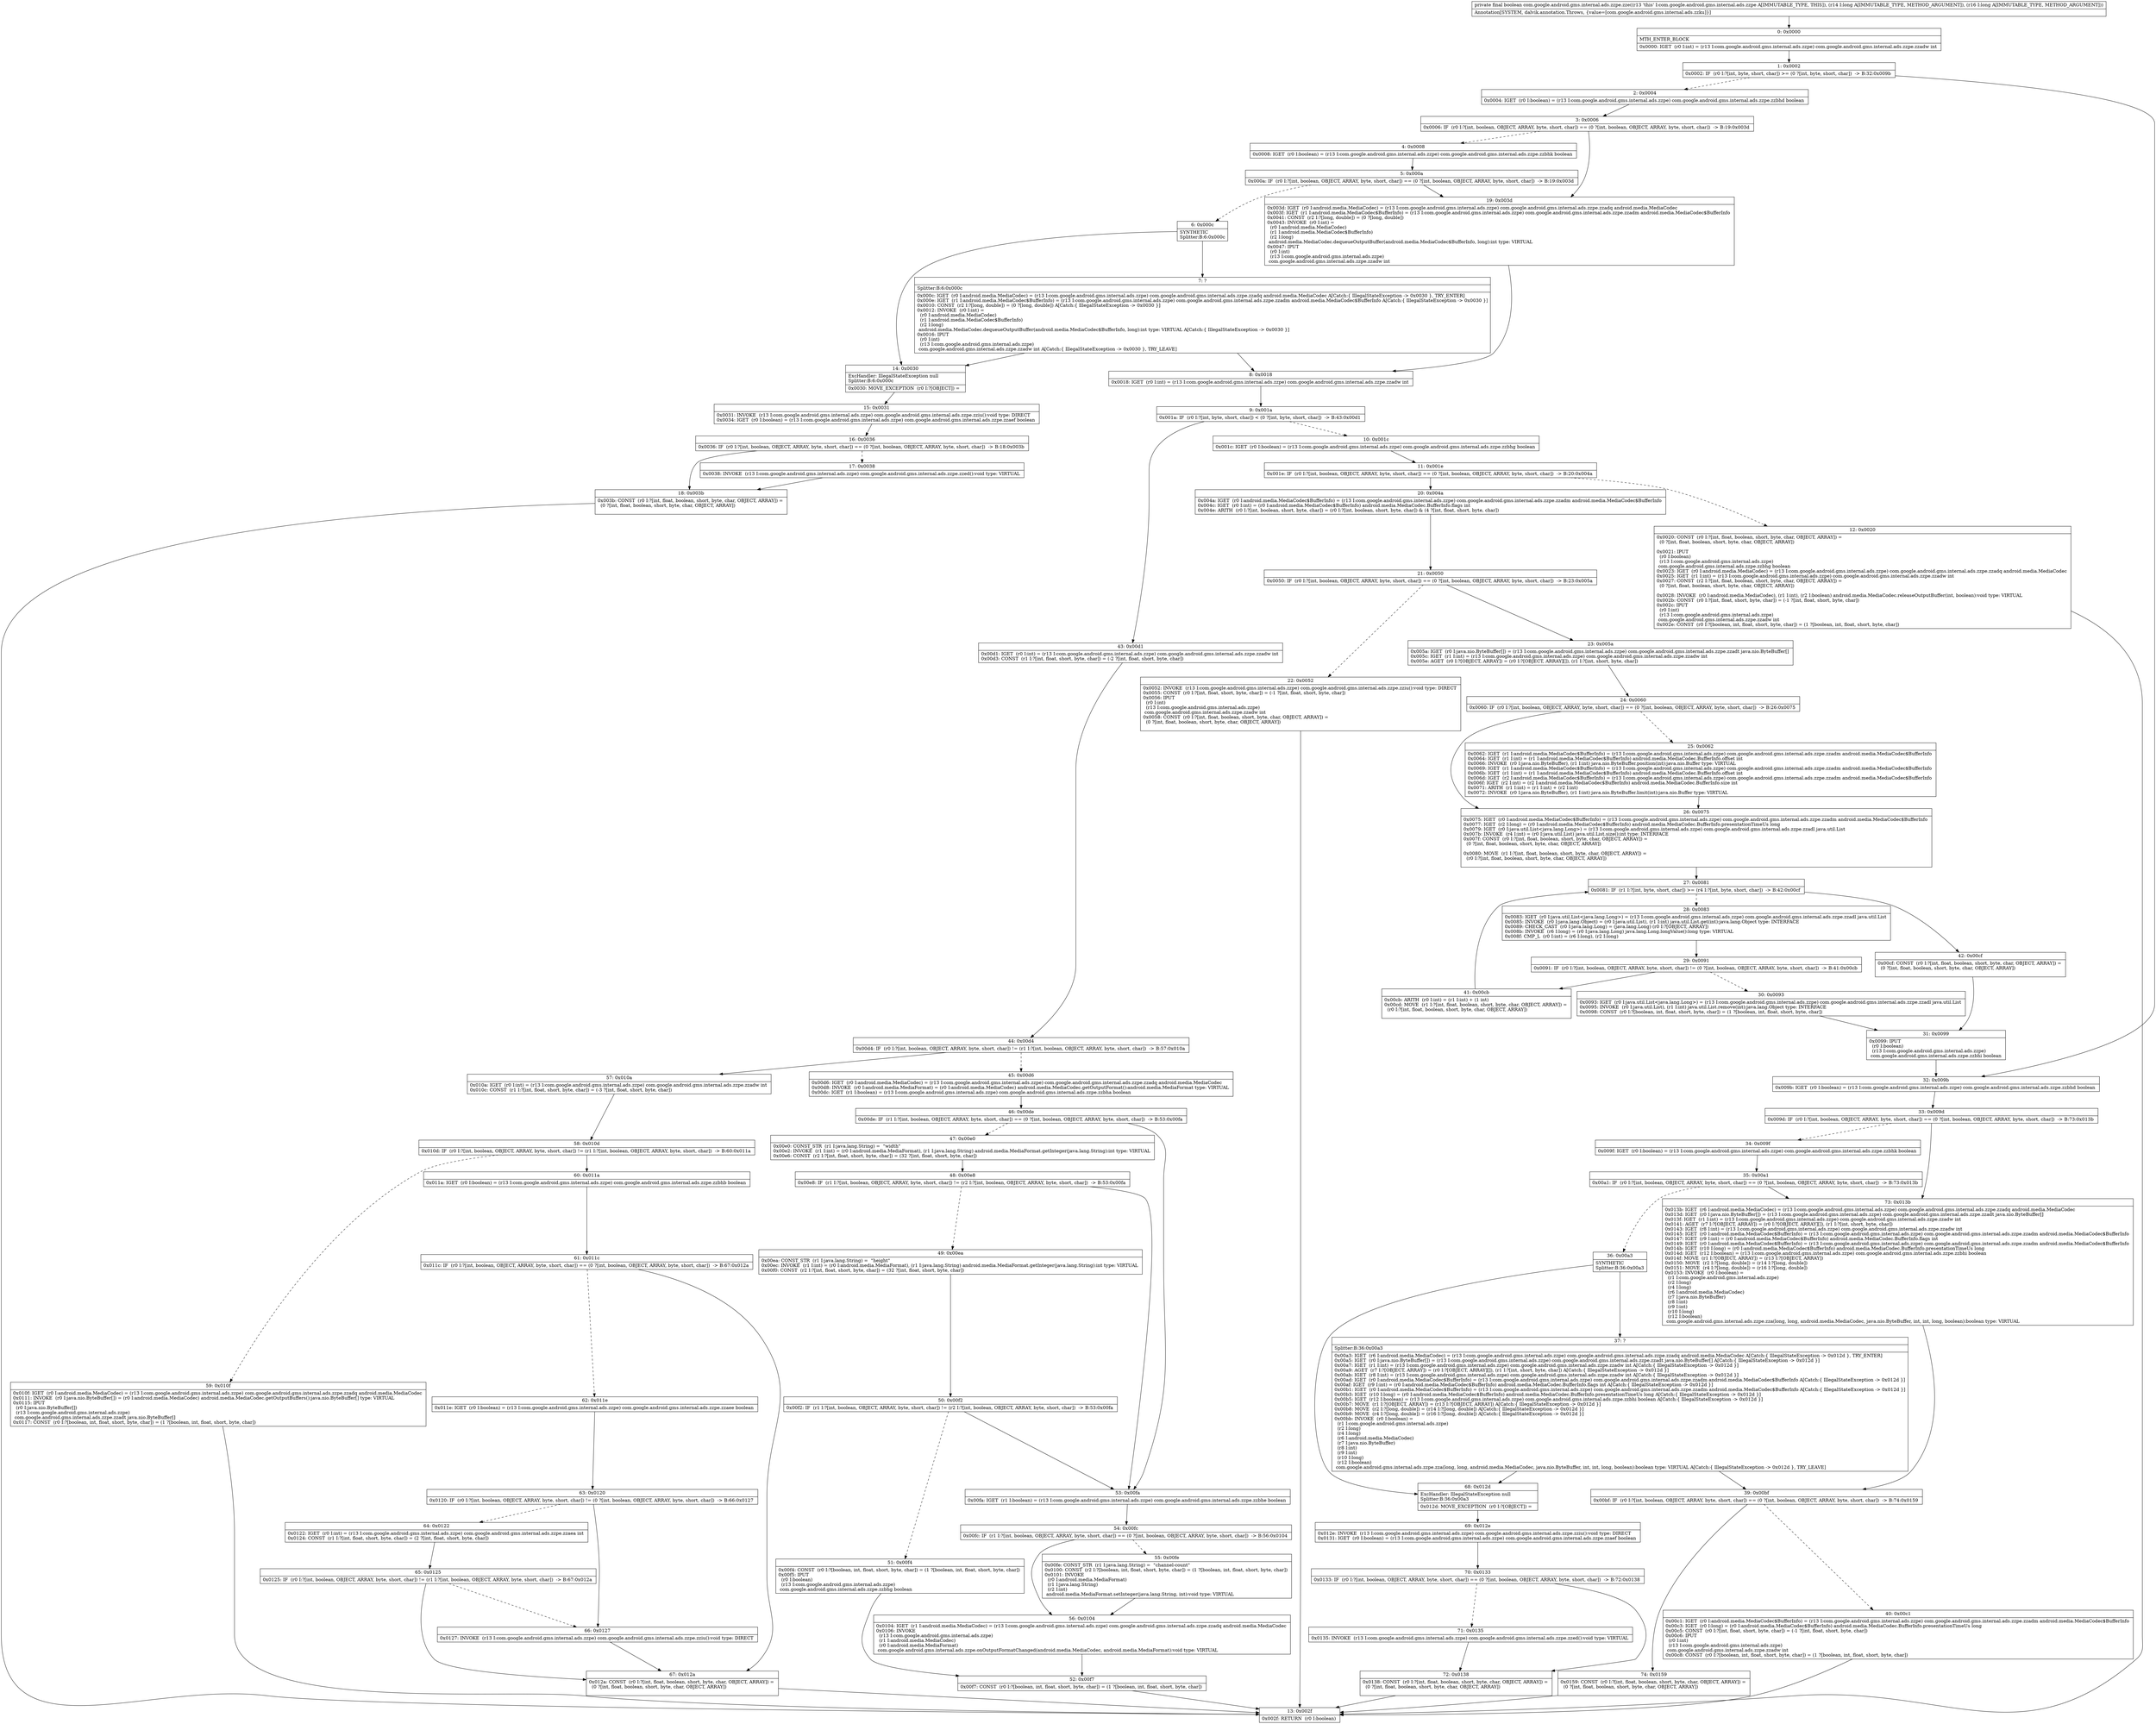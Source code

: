 digraph "CFG forcom.google.android.gms.internal.ads.zzpe.zze(JJ)Z" {
Node_0 [shape=record,label="{0\:\ 0x0000|MTH_ENTER_BLOCK\l|0x0000: IGET  (r0 I:int) = (r13 I:com.google.android.gms.internal.ads.zzpe) com.google.android.gms.internal.ads.zzpe.zzadw int \l}"];
Node_1 [shape=record,label="{1\:\ 0x0002|0x0002: IF  (r0 I:?[int, byte, short, char]) \>= (0 ?[int, byte, short, char])  \-\> B:32:0x009b \l}"];
Node_2 [shape=record,label="{2\:\ 0x0004|0x0004: IGET  (r0 I:boolean) = (r13 I:com.google.android.gms.internal.ads.zzpe) com.google.android.gms.internal.ads.zzpe.zzbhd boolean \l}"];
Node_3 [shape=record,label="{3\:\ 0x0006|0x0006: IF  (r0 I:?[int, boolean, OBJECT, ARRAY, byte, short, char]) == (0 ?[int, boolean, OBJECT, ARRAY, byte, short, char])  \-\> B:19:0x003d \l}"];
Node_4 [shape=record,label="{4\:\ 0x0008|0x0008: IGET  (r0 I:boolean) = (r13 I:com.google.android.gms.internal.ads.zzpe) com.google.android.gms.internal.ads.zzpe.zzbhk boolean \l}"];
Node_5 [shape=record,label="{5\:\ 0x000a|0x000a: IF  (r0 I:?[int, boolean, OBJECT, ARRAY, byte, short, char]) == (0 ?[int, boolean, OBJECT, ARRAY, byte, short, char])  \-\> B:19:0x003d \l}"];
Node_6 [shape=record,label="{6\:\ 0x000c|SYNTHETIC\lSplitter:B:6:0x000c\l}"];
Node_7 [shape=record,label="{7\:\ ?|Splitter:B:6:0x000c\l|0x000c: IGET  (r0 I:android.media.MediaCodec) = (r13 I:com.google.android.gms.internal.ads.zzpe) com.google.android.gms.internal.ads.zzpe.zzadq android.media.MediaCodec A[Catch:\{ IllegalStateException \-\> 0x0030 \}, TRY_ENTER]\l0x000e: IGET  (r1 I:android.media.MediaCodec$BufferInfo) = (r13 I:com.google.android.gms.internal.ads.zzpe) com.google.android.gms.internal.ads.zzpe.zzadm android.media.MediaCodec$BufferInfo A[Catch:\{ IllegalStateException \-\> 0x0030 \}]\l0x0010: CONST  (r2 I:?[long, double]) = (0 ?[long, double]) A[Catch:\{ IllegalStateException \-\> 0x0030 \}]\l0x0012: INVOKE  (r0 I:int) = \l  (r0 I:android.media.MediaCodec)\l  (r1 I:android.media.MediaCodec$BufferInfo)\l  (r2 I:long)\l android.media.MediaCodec.dequeueOutputBuffer(android.media.MediaCodec$BufferInfo, long):int type: VIRTUAL A[Catch:\{ IllegalStateException \-\> 0x0030 \}]\l0x0016: IPUT  \l  (r0 I:int)\l  (r13 I:com.google.android.gms.internal.ads.zzpe)\l com.google.android.gms.internal.ads.zzpe.zzadw int A[Catch:\{ IllegalStateException \-\> 0x0030 \}, TRY_LEAVE]\l}"];
Node_8 [shape=record,label="{8\:\ 0x0018|0x0018: IGET  (r0 I:int) = (r13 I:com.google.android.gms.internal.ads.zzpe) com.google.android.gms.internal.ads.zzpe.zzadw int \l}"];
Node_9 [shape=record,label="{9\:\ 0x001a|0x001a: IF  (r0 I:?[int, byte, short, char]) \< (0 ?[int, byte, short, char])  \-\> B:43:0x00d1 \l}"];
Node_10 [shape=record,label="{10\:\ 0x001c|0x001c: IGET  (r0 I:boolean) = (r13 I:com.google.android.gms.internal.ads.zzpe) com.google.android.gms.internal.ads.zzpe.zzbhg boolean \l}"];
Node_11 [shape=record,label="{11\:\ 0x001e|0x001e: IF  (r0 I:?[int, boolean, OBJECT, ARRAY, byte, short, char]) == (0 ?[int, boolean, OBJECT, ARRAY, byte, short, char])  \-\> B:20:0x004a \l}"];
Node_12 [shape=record,label="{12\:\ 0x0020|0x0020: CONST  (r0 I:?[int, float, boolean, short, byte, char, OBJECT, ARRAY]) = \l  (0 ?[int, float, boolean, short, byte, char, OBJECT, ARRAY])\l \l0x0021: IPUT  \l  (r0 I:boolean)\l  (r13 I:com.google.android.gms.internal.ads.zzpe)\l com.google.android.gms.internal.ads.zzpe.zzbhg boolean \l0x0023: IGET  (r0 I:android.media.MediaCodec) = (r13 I:com.google.android.gms.internal.ads.zzpe) com.google.android.gms.internal.ads.zzpe.zzadq android.media.MediaCodec \l0x0025: IGET  (r1 I:int) = (r13 I:com.google.android.gms.internal.ads.zzpe) com.google.android.gms.internal.ads.zzpe.zzadw int \l0x0027: CONST  (r2 I:?[int, float, boolean, short, byte, char, OBJECT, ARRAY]) = \l  (0 ?[int, float, boolean, short, byte, char, OBJECT, ARRAY])\l \l0x0028: INVOKE  (r0 I:android.media.MediaCodec), (r1 I:int), (r2 I:boolean) android.media.MediaCodec.releaseOutputBuffer(int, boolean):void type: VIRTUAL \l0x002b: CONST  (r0 I:?[int, float, short, byte, char]) = (\-1 ?[int, float, short, byte, char]) \l0x002c: IPUT  \l  (r0 I:int)\l  (r13 I:com.google.android.gms.internal.ads.zzpe)\l com.google.android.gms.internal.ads.zzpe.zzadw int \l0x002e: CONST  (r0 I:?[boolean, int, float, short, byte, char]) = (1 ?[boolean, int, float, short, byte, char]) \l}"];
Node_13 [shape=record,label="{13\:\ 0x002f|0x002f: RETURN  (r0 I:boolean) \l}"];
Node_14 [shape=record,label="{14\:\ 0x0030|ExcHandler: IllegalStateException null\lSplitter:B:6:0x000c\l|0x0030: MOVE_EXCEPTION  (r0 I:?[OBJECT]) =  \l}"];
Node_15 [shape=record,label="{15\:\ 0x0031|0x0031: INVOKE  (r13 I:com.google.android.gms.internal.ads.zzpe) com.google.android.gms.internal.ads.zzpe.zziu():void type: DIRECT \l0x0034: IGET  (r0 I:boolean) = (r13 I:com.google.android.gms.internal.ads.zzpe) com.google.android.gms.internal.ads.zzpe.zzaef boolean \l}"];
Node_16 [shape=record,label="{16\:\ 0x0036|0x0036: IF  (r0 I:?[int, boolean, OBJECT, ARRAY, byte, short, char]) == (0 ?[int, boolean, OBJECT, ARRAY, byte, short, char])  \-\> B:18:0x003b \l}"];
Node_17 [shape=record,label="{17\:\ 0x0038|0x0038: INVOKE  (r13 I:com.google.android.gms.internal.ads.zzpe) com.google.android.gms.internal.ads.zzpe.zzed():void type: VIRTUAL \l}"];
Node_18 [shape=record,label="{18\:\ 0x003b|0x003b: CONST  (r0 I:?[int, float, boolean, short, byte, char, OBJECT, ARRAY]) = \l  (0 ?[int, float, boolean, short, byte, char, OBJECT, ARRAY])\l \l}"];
Node_19 [shape=record,label="{19\:\ 0x003d|0x003d: IGET  (r0 I:android.media.MediaCodec) = (r13 I:com.google.android.gms.internal.ads.zzpe) com.google.android.gms.internal.ads.zzpe.zzadq android.media.MediaCodec \l0x003f: IGET  (r1 I:android.media.MediaCodec$BufferInfo) = (r13 I:com.google.android.gms.internal.ads.zzpe) com.google.android.gms.internal.ads.zzpe.zzadm android.media.MediaCodec$BufferInfo \l0x0041: CONST  (r2 I:?[long, double]) = (0 ?[long, double]) \l0x0043: INVOKE  (r0 I:int) = \l  (r0 I:android.media.MediaCodec)\l  (r1 I:android.media.MediaCodec$BufferInfo)\l  (r2 I:long)\l android.media.MediaCodec.dequeueOutputBuffer(android.media.MediaCodec$BufferInfo, long):int type: VIRTUAL \l0x0047: IPUT  \l  (r0 I:int)\l  (r13 I:com.google.android.gms.internal.ads.zzpe)\l com.google.android.gms.internal.ads.zzpe.zzadw int \l}"];
Node_20 [shape=record,label="{20\:\ 0x004a|0x004a: IGET  (r0 I:android.media.MediaCodec$BufferInfo) = (r13 I:com.google.android.gms.internal.ads.zzpe) com.google.android.gms.internal.ads.zzpe.zzadm android.media.MediaCodec$BufferInfo \l0x004c: IGET  (r0 I:int) = (r0 I:android.media.MediaCodec$BufferInfo) android.media.MediaCodec.BufferInfo.flags int \l0x004e: ARITH  (r0 I:?[int, boolean, short, byte, char]) = (r0 I:?[int, boolean, short, byte, char]) & (4 ?[int, float, short, byte, char]) \l}"];
Node_21 [shape=record,label="{21\:\ 0x0050|0x0050: IF  (r0 I:?[int, boolean, OBJECT, ARRAY, byte, short, char]) == (0 ?[int, boolean, OBJECT, ARRAY, byte, short, char])  \-\> B:23:0x005a \l}"];
Node_22 [shape=record,label="{22\:\ 0x0052|0x0052: INVOKE  (r13 I:com.google.android.gms.internal.ads.zzpe) com.google.android.gms.internal.ads.zzpe.zziu():void type: DIRECT \l0x0055: CONST  (r0 I:?[int, float, short, byte, char]) = (\-1 ?[int, float, short, byte, char]) \l0x0056: IPUT  \l  (r0 I:int)\l  (r13 I:com.google.android.gms.internal.ads.zzpe)\l com.google.android.gms.internal.ads.zzpe.zzadw int \l0x0058: CONST  (r0 I:?[int, float, boolean, short, byte, char, OBJECT, ARRAY]) = \l  (0 ?[int, float, boolean, short, byte, char, OBJECT, ARRAY])\l \l}"];
Node_23 [shape=record,label="{23\:\ 0x005a|0x005a: IGET  (r0 I:java.nio.ByteBuffer[]) = (r13 I:com.google.android.gms.internal.ads.zzpe) com.google.android.gms.internal.ads.zzpe.zzadt java.nio.ByteBuffer[] \l0x005c: IGET  (r1 I:int) = (r13 I:com.google.android.gms.internal.ads.zzpe) com.google.android.gms.internal.ads.zzpe.zzadw int \l0x005e: AGET  (r0 I:?[OBJECT, ARRAY]) = (r0 I:?[OBJECT, ARRAY][]), (r1 I:?[int, short, byte, char]) \l}"];
Node_24 [shape=record,label="{24\:\ 0x0060|0x0060: IF  (r0 I:?[int, boolean, OBJECT, ARRAY, byte, short, char]) == (0 ?[int, boolean, OBJECT, ARRAY, byte, short, char])  \-\> B:26:0x0075 \l}"];
Node_25 [shape=record,label="{25\:\ 0x0062|0x0062: IGET  (r1 I:android.media.MediaCodec$BufferInfo) = (r13 I:com.google.android.gms.internal.ads.zzpe) com.google.android.gms.internal.ads.zzpe.zzadm android.media.MediaCodec$BufferInfo \l0x0064: IGET  (r1 I:int) = (r1 I:android.media.MediaCodec$BufferInfo) android.media.MediaCodec.BufferInfo.offset int \l0x0066: INVOKE  (r0 I:java.nio.ByteBuffer), (r1 I:int) java.nio.ByteBuffer.position(int):java.nio.Buffer type: VIRTUAL \l0x0069: IGET  (r1 I:android.media.MediaCodec$BufferInfo) = (r13 I:com.google.android.gms.internal.ads.zzpe) com.google.android.gms.internal.ads.zzpe.zzadm android.media.MediaCodec$BufferInfo \l0x006b: IGET  (r1 I:int) = (r1 I:android.media.MediaCodec$BufferInfo) android.media.MediaCodec.BufferInfo.offset int \l0x006d: IGET  (r2 I:android.media.MediaCodec$BufferInfo) = (r13 I:com.google.android.gms.internal.ads.zzpe) com.google.android.gms.internal.ads.zzpe.zzadm android.media.MediaCodec$BufferInfo \l0x006f: IGET  (r2 I:int) = (r2 I:android.media.MediaCodec$BufferInfo) android.media.MediaCodec.BufferInfo.size int \l0x0071: ARITH  (r1 I:int) = (r1 I:int) + (r2 I:int) \l0x0072: INVOKE  (r0 I:java.nio.ByteBuffer), (r1 I:int) java.nio.ByteBuffer.limit(int):java.nio.Buffer type: VIRTUAL \l}"];
Node_26 [shape=record,label="{26\:\ 0x0075|0x0075: IGET  (r0 I:android.media.MediaCodec$BufferInfo) = (r13 I:com.google.android.gms.internal.ads.zzpe) com.google.android.gms.internal.ads.zzpe.zzadm android.media.MediaCodec$BufferInfo \l0x0077: IGET  (r2 I:long) = (r0 I:android.media.MediaCodec$BufferInfo) android.media.MediaCodec.BufferInfo.presentationTimeUs long \l0x0079: IGET  (r0 I:java.util.List\<java.lang.Long\>) = (r13 I:com.google.android.gms.internal.ads.zzpe) com.google.android.gms.internal.ads.zzpe.zzadl java.util.List \l0x007b: INVOKE  (r4 I:int) = (r0 I:java.util.List) java.util.List.size():int type: INTERFACE \l0x007f: CONST  (r0 I:?[int, float, boolean, short, byte, char, OBJECT, ARRAY]) = \l  (0 ?[int, float, boolean, short, byte, char, OBJECT, ARRAY])\l \l0x0080: MOVE  (r1 I:?[int, float, boolean, short, byte, char, OBJECT, ARRAY]) = \l  (r0 I:?[int, float, boolean, short, byte, char, OBJECT, ARRAY])\l \l}"];
Node_27 [shape=record,label="{27\:\ 0x0081|0x0081: IF  (r1 I:?[int, byte, short, char]) \>= (r4 I:?[int, byte, short, char])  \-\> B:42:0x00cf \l}"];
Node_28 [shape=record,label="{28\:\ 0x0083|0x0083: IGET  (r0 I:java.util.List\<java.lang.Long\>) = (r13 I:com.google.android.gms.internal.ads.zzpe) com.google.android.gms.internal.ads.zzpe.zzadl java.util.List \l0x0085: INVOKE  (r0 I:java.lang.Object) = (r0 I:java.util.List), (r1 I:int) java.util.List.get(int):java.lang.Object type: INTERFACE \l0x0089: CHECK_CAST  (r0 I:java.lang.Long) = (java.lang.Long) (r0 I:?[OBJECT, ARRAY]) \l0x008b: INVOKE  (r6 I:long) = (r0 I:java.lang.Long) java.lang.Long.longValue():long type: VIRTUAL \l0x008f: CMP_L  (r0 I:int) = (r6 I:long), (r2 I:long) \l}"];
Node_29 [shape=record,label="{29\:\ 0x0091|0x0091: IF  (r0 I:?[int, boolean, OBJECT, ARRAY, byte, short, char]) != (0 ?[int, boolean, OBJECT, ARRAY, byte, short, char])  \-\> B:41:0x00cb \l}"];
Node_30 [shape=record,label="{30\:\ 0x0093|0x0093: IGET  (r0 I:java.util.List\<java.lang.Long\>) = (r13 I:com.google.android.gms.internal.ads.zzpe) com.google.android.gms.internal.ads.zzpe.zzadl java.util.List \l0x0095: INVOKE  (r0 I:java.util.List), (r1 I:int) java.util.List.remove(int):java.lang.Object type: INTERFACE \l0x0098: CONST  (r0 I:?[boolean, int, float, short, byte, char]) = (1 ?[boolean, int, float, short, byte, char]) \l}"];
Node_31 [shape=record,label="{31\:\ 0x0099|0x0099: IPUT  \l  (r0 I:boolean)\l  (r13 I:com.google.android.gms.internal.ads.zzpe)\l com.google.android.gms.internal.ads.zzpe.zzbhi boolean \l}"];
Node_32 [shape=record,label="{32\:\ 0x009b|0x009b: IGET  (r0 I:boolean) = (r13 I:com.google.android.gms.internal.ads.zzpe) com.google.android.gms.internal.ads.zzpe.zzbhd boolean \l}"];
Node_33 [shape=record,label="{33\:\ 0x009d|0x009d: IF  (r0 I:?[int, boolean, OBJECT, ARRAY, byte, short, char]) == (0 ?[int, boolean, OBJECT, ARRAY, byte, short, char])  \-\> B:73:0x013b \l}"];
Node_34 [shape=record,label="{34\:\ 0x009f|0x009f: IGET  (r0 I:boolean) = (r13 I:com.google.android.gms.internal.ads.zzpe) com.google.android.gms.internal.ads.zzpe.zzbhk boolean \l}"];
Node_35 [shape=record,label="{35\:\ 0x00a1|0x00a1: IF  (r0 I:?[int, boolean, OBJECT, ARRAY, byte, short, char]) == (0 ?[int, boolean, OBJECT, ARRAY, byte, short, char])  \-\> B:73:0x013b \l}"];
Node_36 [shape=record,label="{36\:\ 0x00a3|SYNTHETIC\lSplitter:B:36:0x00a3\l}"];
Node_37 [shape=record,label="{37\:\ ?|Splitter:B:36:0x00a3\l|0x00a3: IGET  (r6 I:android.media.MediaCodec) = (r13 I:com.google.android.gms.internal.ads.zzpe) com.google.android.gms.internal.ads.zzpe.zzadq android.media.MediaCodec A[Catch:\{ IllegalStateException \-\> 0x012d \}, TRY_ENTER]\l0x00a5: IGET  (r0 I:java.nio.ByteBuffer[]) = (r13 I:com.google.android.gms.internal.ads.zzpe) com.google.android.gms.internal.ads.zzpe.zzadt java.nio.ByteBuffer[] A[Catch:\{ IllegalStateException \-\> 0x012d \}]\l0x00a7: IGET  (r1 I:int) = (r13 I:com.google.android.gms.internal.ads.zzpe) com.google.android.gms.internal.ads.zzpe.zzadw int A[Catch:\{ IllegalStateException \-\> 0x012d \}]\l0x00a9: AGET  (r7 I:?[OBJECT, ARRAY]) = (r0 I:?[OBJECT, ARRAY][]), (r1 I:?[int, short, byte, char]) A[Catch:\{ IllegalStateException \-\> 0x012d \}]\l0x00ab: IGET  (r8 I:int) = (r13 I:com.google.android.gms.internal.ads.zzpe) com.google.android.gms.internal.ads.zzpe.zzadw int A[Catch:\{ IllegalStateException \-\> 0x012d \}]\l0x00ad: IGET  (r0 I:android.media.MediaCodec$BufferInfo) = (r13 I:com.google.android.gms.internal.ads.zzpe) com.google.android.gms.internal.ads.zzpe.zzadm android.media.MediaCodec$BufferInfo A[Catch:\{ IllegalStateException \-\> 0x012d \}]\l0x00af: IGET  (r9 I:int) = (r0 I:android.media.MediaCodec$BufferInfo) android.media.MediaCodec.BufferInfo.flags int A[Catch:\{ IllegalStateException \-\> 0x012d \}]\l0x00b1: IGET  (r0 I:android.media.MediaCodec$BufferInfo) = (r13 I:com.google.android.gms.internal.ads.zzpe) com.google.android.gms.internal.ads.zzpe.zzadm android.media.MediaCodec$BufferInfo A[Catch:\{ IllegalStateException \-\> 0x012d \}]\l0x00b3: IGET  (r10 I:long) = (r0 I:android.media.MediaCodec$BufferInfo) android.media.MediaCodec.BufferInfo.presentationTimeUs long A[Catch:\{ IllegalStateException \-\> 0x012d \}]\l0x00b5: IGET  (r12 I:boolean) = (r13 I:com.google.android.gms.internal.ads.zzpe) com.google.android.gms.internal.ads.zzpe.zzbhi boolean A[Catch:\{ IllegalStateException \-\> 0x012d \}]\l0x00b7: MOVE  (r1 I:?[OBJECT, ARRAY]) = (r13 I:?[OBJECT, ARRAY]) A[Catch:\{ IllegalStateException \-\> 0x012d \}]\l0x00b8: MOVE  (r2 I:?[long, double]) = (r14 I:?[long, double]) A[Catch:\{ IllegalStateException \-\> 0x012d \}]\l0x00b9: MOVE  (r4 I:?[long, double]) = (r16 I:?[long, double]) A[Catch:\{ IllegalStateException \-\> 0x012d \}]\l0x00bb: INVOKE  (r0 I:boolean) = \l  (r1 I:com.google.android.gms.internal.ads.zzpe)\l  (r2 I:long)\l  (r4 I:long)\l  (r6 I:android.media.MediaCodec)\l  (r7 I:java.nio.ByteBuffer)\l  (r8 I:int)\l  (r9 I:int)\l  (r10 I:long)\l  (r12 I:boolean)\l com.google.android.gms.internal.ads.zzpe.zza(long, long, android.media.MediaCodec, java.nio.ByteBuffer, int, int, long, boolean):boolean type: VIRTUAL A[Catch:\{ IllegalStateException \-\> 0x012d \}, TRY_LEAVE]\l}"];
Node_39 [shape=record,label="{39\:\ 0x00bf|0x00bf: IF  (r0 I:?[int, boolean, OBJECT, ARRAY, byte, short, char]) == (0 ?[int, boolean, OBJECT, ARRAY, byte, short, char])  \-\> B:74:0x0159 \l}"];
Node_40 [shape=record,label="{40\:\ 0x00c1|0x00c1: IGET  (r0 I:android.media.MediaCodec$BufferInfo) = (r13 I:com.google.android.gms.internal.ads.zzpe) com.google.android.gms.internal.ads.zzpe.zzadm android.media.MediaCodec$BufferInfo \l0x00c3: IGET  (r0 I:long) = (r0 I:android.media.MediaCodec$BufferInfo) android.media.MediaCodec.BufferInfo.presentationTimeUs long \l0x00c5: CONST  (r0 I:?[int, float, short, byte, char]) = (\-1 ?[int, float, short, byte, char]) \l0x00c6: IPUT  \l  (r0 I:int)\l  (r13 I:com.google.android.gms.internal.ads.zzpe)\l com.google.android.gms.internal.ads.zzpe.zzadw int \l0x00c8: CONST  (r0 I:?[boolean, int, float, short, byte, char]) = (1 ?[boolean, int, float, short, byte, char]) \l}"];
Node_41 [shape=record,label="{41\:\ 0x00cb|0x00cb: ARITH  (r0 I:int) = (r1 I:int) + (1 int) \l0x00cd: MOVE  (r1 I:?[int, float, boolean, short, byte, char, OBJECT, ARRAY]) = \l  (r0 I:?[int, float, boolean, short, byte, char, OBJECT, ARRAY])\l \l}"];
Node_42 [shape=record,label="{42\:\ 0x00cf|0x00cf: CONST  (r0 I:?[int, float, boolean, short, byte, char, OBJECT, ARRAY]) = \l  (0 ?[int, float, boolean, short, byte, char, OBJECT, ARRAY])\l \l}"];
Node_43 [shape=record,label="{43\:\ 0x00d1|0x00d1: IGET  (r0 I:int) = (r13 I:com.google.android.gms.internal.ads.zzpe) com.google.android.gms.internal.ads.zzpe.zzadw int \l0x00d3: CONST  (r1 I:?[int, float, short, byte, char]) = (\-2 ?[int, float, short, byte, char]) \l}"];
Node_44 [shape=record,label="{44\:\ 0x00d4|0x00d4: IF  (r0 I:?[int, boolean, OBJECT, ARRAY, byte, short, char]) != (r1 I:?[int, boolean, OBJECT, ARRAY, byte, short, char])  \-\> B:57:0x010a \l}"];
Node_45 [shape=record,label="{45\:\ 0x00d6|0x00d6: IGET  (r0 I:android.media.MediaCodec) = (r13 I:com.google.android.gms.internal.ads.zzpe) com.google.android.gms.internal.ads.zzpe.zzadq android.media.MediaCodec \l0x00d8: INVOKE  (r0 I:android.media.MediaFormat) = (r0 I:android.media.MediaCodec) android.media.MediaCodec.getOutputFormat():android.media.MediaFormat type: VIRTUAL \l0x00dc: IGET  (r1 I:boolean) = (r13 I:com.google.android.gms.internal.ads.zzpe) com.google.android.gms.internal.ads.zzpe.zzbha boolean \l}"];
Node_46 [shape=record,label="{46\:\ 0x00de|0x00de: IF  (r1 I:?[int, boolean, OBJECT, ARRAY, byte, short, char]) == (0 ?[int, boolean, OBJECT, ARRAY, byte, short, char])  \-\> B:53:0x00fa \l}"];
Node_47 [shape=record,label="{47\:\ 0x00e0|0x00e0: CONST_STR  (r1 I:java.lang.String) =  \"width\" \l0x00e2: INVOKE  (r1 I:int) = (r0 I:android.media.MediaFormat), (r1 I:java.lang.String) android.media.MediaFormat.getInteger(java.lang.String):int type: VIRTUAL \l0x00e6: CONST  (r2 I:?[int, float, short, byte, char]) = (32 ?[int, float, short, byte, char]) \l}"];
Node_48 [shape=record,label="{48\:\ 0x00e8|0x00e8: IF  (r1 I:?[int, boolean, OBJECT, ARRAY, byte, short, char]) != (r2 I:?[int, boolean, OBJECT, ARRAY, byte, short, char])  \-\> B:53:0x00fa \l}"];
Node_49 [shape=record,label="{49\:\ 0x00ea|0x00ea: CONST_STR  (r1 I:java.lang.String) =  \"height\" \l0x00ec: INVOKE  (r1 I:int) = (r0 I:android.media.MediaFormat), (r1 I:java.lang.String) android.media.MediaFormat.getInteger(java.lang.String):int type: VIRTUAL \l0x00f0: CONST  (r2 I:?[int, float, short, byte, char]) = (32 ?[int, float, short, byte, char]) \l}"];
Node_50 [shape=record,label="{50\:\ 0x00f2|0x00f2: IF  (r1 I:?[int, boolean, OBJECT, ARRAY, byte, short, char]) != (r2 I:?[int, boolean, OBJECT, ARRAY, byte, short, char])  \-\> B:53:0x00fa \l}"];
Node_51 [shape=record,label="{51\:\ 0x00f4|0x00f4: CONST  (r0 I:?[boolean, int, float, short, byte, char]) = (1 ?[boolean, int, float, short, byte, char]) \l0x00f5: IPUT  \l  (r0 I:boolean)\l  (r13 I:com.google.android.gms.internal.ads.zzpe)\l com.google.android.gms.internal.ads.zzpe.zzbhg boolean \l}"];
Node_52 [shape=record,label="{52\:\ 0x00f7|0x00f7: CONST  (r0 I:?[boolean, int, float, short, byte, char]) = (1 ?[boolean, int, float, short, byte, char]) \l}"];
Node_53 [shape=record,label="{53\:\ 0x00fa|0x00fa: IGET  (r1 I:boolean) = (r13 I:com.google.android.gms.internal.ads.zzpe) com.google.android.gms.internal.ads.zzpe.zzbhe boolean \l}"];
Node_54 [shape=record,label="{54\:\ 0x00fc|0x00fc: IF  (r1 I:?[int, boolean, OBJECT, ARRAY, byte, short, char]) == (0 ?[int, boolean, OBJECT, ARRAY, byte, short, char])  \-\> B:56:0x0104 \l}"];
Node_55 [shape=record,label="{55\:\ 0x00fe|0x00fe: CONST_STR  (r1 I:java.lang.String) =  \"channel\-count\" \l0x0100: CONST  (r2 I:?[boolean, int, float, short, byte, char]) = (1 ?[boolean, int, float, short, byte, char]) \l0x0101: INVOKE  \l  (r0 I:android.media.MediaFormat)\l  (r1 I:java.lang.String)\l  (r2 I:int)\l android.media.MediaFormat.setInteger(java.lang.String, int):void type: VIRTUAL \l}"];
Node_56 [shape=record,label="{56\:\ 0x0104|0x0104: IGET  (r1 I:android.media.MediaCodec) = (r13 I:com.google.android.gms.internal.ads.zzpe) com.google.android.gms.internal.ads.zzpe.zzadq android.media.MediaCodec \l0x0106: INVOKE  \l  (r13 I:com.google.android.gms.internal.ads.zzpe)\l  (r1 I:android.media.MediaCodec)\l  (r0 I:android.media.MediaFormat)\l com.google.android.gms.internal.ads.zzpe.onOutputFormatChanged(android.media.MediaCodec, android.media.MediaFormat):void type: VIRTUAL \l}"];
Node_57 [shape=record,label="{57\:\ 0x010a|0x010a: IGET  (r0 I:int) = (r13 I:com.google.android.gms.internal.ads.zzpe) com.google.android.gms.internal.ads.zzpe.zzadw int \l0x010c: CONST  (r1 I:?[int, float, short, byte, char]) = (\-3 ?[int, float, short, byte, char]) \l}"];
Node_58 [shape=record,label="{58\:\ 0x010d|0x010d: IF  (r0 I:?[int, boolean, OBJECT, ARRAY, byte, short, char]) != (r1 I:?[int, boolean, OBJECT, ARRAY, byte, short, char])  \-\> B:60:0x011a \l}"];
Node_59 [shape=record,label="{59\:\ 0x010f|0x010f: IGET  (r0 I:android.media.MediaCodec) = (r13 I:com.google.android.gms.internal.ads.zzpe) com.google.android.gms.internal.ads.zzpe.zzadq android.media.MediaCodec \l0x0111: INVOKE  (r0 I:java.nio.ByteBuffer[]) = (r0 I:android.media.MediaCodec) android.media.MediaCodec.getOutputBuffers():java.nio.ByteBuffer[] type: VIRTUAL \l0x0115: IPUT  \l  (r0 I:java.nio.ByteBuffer[])\l  (r13 I:com.google.android.gms.internal.ads.zzpe)\l com.google.android.gms.internal.ads.zzpe.zzadt java.nio.ByteBuffer[] \l0x0117: CONST  (r0 I:?[boolean, int, float, short, byte, char]) = (1 ?[boolean, int, float, short, byte, char]) \l}"];
Node_60 [shape=record,label="{60\:\ 0x011a|0x011a: IGET  (r0 I:boolean) = (r13 I:com.google.android.gms.internal.ads.zzpe) com.google.android.gms.internal.ads.zzpe.zzbhb boolean \l}"];
Node_61 [shape=record,label="{61\:\ 0x011c|0x011c: IF  (r0 I:?[int, boolean, OBJECT, ARRAY, byte, short, char]) == (0 ?[int, boolean, OBJECT, ARRAY, byte, short, char])  \-\> B:67:0x012a \l}"];
Node_62 [shape=record,label="{62\:\ 0x011e|0x011e: IGET  (r0 I:boolean) = (r13 I:com.google.android.gms.internal.ads.zzpe) com.google.android.gms.internal.ads.zzpe.zzaee boolean \l}"];
Node_63 [shape=record,label="{63\:\ 0x0120|0x0120: IF  (r0 I:?[int, boolean, OBJECT, ARRAY, byte, short, char]) != (0 ?[int, boolean, OBJECT, ARRAY, byte, short, char])  \-\> B:66:0x0127 \l}"];
Node_64 [shape=record,label="{64\:\ 0x0122|0x0122: IGET  (r0 I:int) = (r13 I:com.google.android.gms.internal.ads.zzpe) com.google.android.gms.internal.ads.zzpe.zzaea int \l0x0124: CONST  (r1 I:?[int, float, short, byte, char]) = (2 ?[int, float, short, byte, char]) \l}"];
Node_65 [shape=record,label="{65\:\ 0x0125|0x0125: IF  (r0 I:?[int, boolean, OBJECT, ARRAY, byte, short, char]) != (r1 I:?[int, boolean, OBJECT, ARRAY, byte, short, char])  \-\> B:67:0x012a \l}"];
Node_66 [shape=record,label="{66\:\ 0x0127|0x0127: INVOKE  (r13 I:com.google.android.gms.internal.ads.zzpe) com.google.android.gms.internal.ads.zzpe.zziu():void type: DIRECT \l}"];
Node_67 [shape=record,label="{67\:\ 0x012a|0x012a: CONST  (r0 I:?[int, float, boolean, short, byte, char, OBJECT, ARRAY]) = \l  (0 ?[int, float, boolean, short, byte, char, OBJECT, ARRAY])\l \l}"];
Node_68 [shape=record,label="{68\:\ 0x012d|ExcHandler: IllegalStateException null\lSplitter:B:36:0x00a3\l|0x012d: MOVE_EXCEPTION  (r0 I:?[OBJECT]) =  \l}"];
Node_69 [shape=record,label="{69\:\ 0x012e|0x012e: INVOKE  (r13 I:com.google.android.gms.internal.ads.zzpe) com.google.android.gms.internal.ads.zzpe.zziu():void type: DIRECT \l0x0131: IGET  (r0 I:boolean) = (r13 I:com.google.android.gms.internal.ads.zzpe) com.google.android.gms.internal.ads.zzpe.zzaef boolean \l}"];
Node_70 [shape=record,label="{70\:\ 0x0133|0x0133: IF  (r0 I:?[int, boolean, OBJECT, ARRAY, byte, short, char]) == (0 ?[int, boolean, OBJECT, ARRAY, byte, short, char])  \-\> B:72:0x0138 \l}"];
Node_71 [shape=record,label="{71\:\ 0x0135|0x0135: INVOKE  (r13 I:com.google.android.gms.internal.ads.zzpe) com.google.android.gms.internal.ads.zzpe.zzed():void type: VIRTUAL \l}"];
Node_72 [shape=record,label="{72\:\ 0x0138|0x0138: CONST  (r0 I:?[int, float, boolean, short, byte, char, OBJECT, ARRAY]) = \l  (0 ?[int, float, boolean, short, byte, char, OBJECT, ARRAY])\l \l}"];
Node_73 [shape=record,label="{73\:\ 0x013b|0x013b: IGET  (r6 I:android.media.MediaCodec) = (r13 I:com.google.android.gms.internal.ads.zzpe) com.google.android.gms.internal.ads.zzpe.zzadq android.media.MediaCodec \l0x013d: IGET  (r0 I:java.nio.ByteBuffer[]) = (r13 I:com.google.android.gms.internal.ads.zzpe) com.google.android.gms.internal.ads.zzpe.zzadt java.nio.ByteBuffer[] \l0x013f: IGET  (r1 I:int) = (r13 I:com.google.android.gms.internal.ads.zzpe) com.google.android.gms.internal.ads.zzpe.zzadw int \l0x0141: AGET  (r7 I:?[OBJECT, ARRAY]) = (r0 I:?[OBJECT, ARRAY][]), (r1 I:?[int, short, byte, char]) \l0x0143: IGET  (r8 I:int) = (r13 I:com.google.android.gms.internal.ads.zzpe) com.google.android.gms.internal.ads.zzpe.zzadw int \l0x0145: IGET  (r0 I:android.media.MediaCodec$BufferInfo) = (r13 I:com.google.android.gms.internal.ads.zzpe) com.google.android.gms.internal.ads.zzpe.zzadm android.media.MediaCodec$BufferInfo \l0x0147: IGET  (r9 I:int) = (r0 I:android.media.MediaCodec$BufferInfo) android.media.MediaCodec.BufferInfo.flags int \l0x0149: IGET  (r0 I:android.media.MediaCodec$BufferInfo) = (r13 I:com.google.android.gms.internal.ads.zzpe) com.google.android.gms.internal.ads.zzpe.zzadm android.media.MediaCodec$BufferInfo \l0x014b: IGET  (r10 I:long) = (r0 I:android.media.MediaCodec$BufferInfo) android.media.MediaCodec.BufferInfo.presentationTimeUs long \l0x014d: IGET  (r12 I:boolean) = (r13 I:com.google.android.gms.internal.ads.zzpe) com.google.android.gms.internal.ads.zzpe.zzbhi boolean \l0x014f: MOVE  (r1 I:?[OBJECT, ARRAY]) = (r13 I:?[OBJECT, ARRAY]) \l0x0150: MOVE  (r2 I:?[long, double]) = (r14 I:?[long, double]) \l0x0151: MOVE  (r4 I:?[long, double]) = (r16 I:?[long, double]) \l0x0153: INVOKE  (r0 I:boolean) = \l  (r1 I:com.google.android.gms.internal.ads.zzpe)\l  (r2 I:long)\l  (r4 I:long)\l  (r6 I:android.media.MediaCodec)\l  (r7 I:java.nio.ByteBuffer)\l  (r8 I:int)\l  (r9 I:int)\l  (r10 I:long)\l  (r12 I:boolean)\l com.google.android.gms.internal.ads.zzpe.zza(long, long, android.media.MediaCodec, java.nio.ByteBuffer, int, int, long, boolean):boolean type: VIRTUAL \l}"];
Node_74 [shape=record,label="{74\:\ 0x0159|0x0159: CONST  (r0 I:?[int, float, boolean, short, byte, char, OBJECT, ARRAY]) = \l  (0 ?[int, float, boolean, short, byte, char, OBJECT, ARRAY])\l \l}"];
MethodNode[shape=record,label="{private final boolean com.google.android.gms.internal.ads.zzpe.zze((r13 'this' I:com.google.android.gms.internal.ads.zzpe A[IMMUTABLE_TYPE, THIS]), (r14 I:long A[IMMUTABLE_TYPE, METHOD_ARGUMENT]), (r16 I:long A[IMMUTABLE_TYPE, METHOD_ARGUMENT]))  | Annotation[SYSTEM, dalvik.annotation.Throws, \{value=[com.google.android.gms.internal.ads.zzku]\}]\l}"];
MethodNode -> Node_0;
Node_0 -> Node_1;
Node_1 -> Node_2[style=dashed];
Node_1 -> Node_32;
Node_2 -> Node_3;
Node_3 -> Node_4[style=dashed];
Node_3 -> Node_19;
Node_4 -> Node_5;
Node_5 -> Node_6[style=dashed];
Node_5 -> Node_19;
Node_6 -> Node_7;
Node_6 -> Node_14;
Node_7 -> Node_8;
Node_7 -> Node_14;
Node_8 -> Node_9;
Node_9 -> Node_10[style=dashed];
Node_9 -> Node_43;
Node_10 -> Node_11;
Node_11 -> Node_12[style=dashed];
Node_11 -> Node_20;
Node_12 -> Node_13;
Node_14 -> Node_15;
Node_15 -> Node_16;
Node_16 -> Node_17[style=dashed];
Node_16 -> Node_18;
Node_17 -> Node_18;
Node_18 -> Node_13;
Node_19 -> Node_8;
Node_20 -> Node_21;
Node_21 -> Node_22[style=dashed];
Node_21 -> Node_23;
Node_22 -> Node_13;
Node_23 -> Node_24;
Node_24 -> Node_25[style=dashed];
Node_24 -> Node_26;
Node_25 -> Node_26;
Node_26 -> Node_27;
Node_27 -> Node_28[style=dashed];
Node_27 -> Node_42;
Node_28 -> Node_29;
Node_29 -> Node_30[style=dashed];
Node_29 -> Node_41;
Node_30 -> Node_31;
Node_31 -> Node_32;
Node_32 -> Node_33;
Node_33 -> Node_34[style=dashed];
Node_33 -> Node_73;
Node_34 -> Node_35;
Node_35 -> Node_36[style=dashed];
Node_35 -> Node_73;
Node_36 -> Node_37;
Node_36 -> Node_68;
Node_37 -> Node_68;
Node_37 -> Node_39;
Node_39 -> Node_40[style=dashed];
Node_39 -> Node_74;
Node_40 -> Node_13;
Node_41 -> Node_27;
Node_42 -> Node_31;
Node_43 -> Node_44;
Node_44 -> Node_45[style=dashed];
Node_44 -> Node_57;
Node_45 -> Node_46;
Node_46 -> Node_47[style=dashed];
Node_46 -> Node_53;
Node_47 -> Node_48;
Node_48 -> Node_49[style=dashed];
Node_48 -> Node_53;
Node_49 -> Node_50;
Node_50 -> Node_51[style=dashed];
Node_50 -> Node_53;
Node_51 -> Node_52;
Node_52 -> Node_13;
Node_53 -> Node_54;
Node_54 -> Node_55[style=dashed];
Node_54 -> Node_56;
Node_55 -> Node_56;
Node_56 -> Node_52;
Node_57 -> Node_58;
Node_58 -> Node_59[style=dashed];
Node_58 -> Node_60;
Node_59 -> Node_13;
Node_60 -> Node_61;
Node_61 -> Node_62[style=dashed];
Node_61 -> Node_67;
Node_62 -> Node_63;
Node_63 -> Node_64[style=dashed];
Node_63 -> Node_66;
Node_64 -> Node_65;
Node_65 -> Node_66[style=dashed];
Node_65 -> Node_67;
Node_66 -> Node_67;
Node_67 -> Node_13;
Node_68 -> Node_69;
Node_69 -> Node_70;
Node_70 -> Node_71[style=dashed];
Node_70 -> Node_72;
Node_71 -> Node_72;
Node_72 -> Node_13;
Node_73 -> Node_39;
Node_74 -> Node_13;
}

